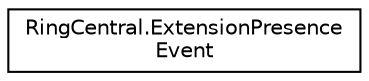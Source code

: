 digraph "Graphical Class Hierarchy"
{
 // LATEX_PDF_SIZE
  edge [fontname="Helvetica",fontsize="10",labelfontname="Helvetica",labelfontsize="10"];
  node [fontname="Helvetica",fontsize="10",shape=record];
  rankdir="LR";
  Node0 [label="RingCentral.ExtensionPresence\lEvent",height=0.2,width=0.4,color="black", fillcolor="white", style="filled",URL="$classRingCentral_1_1ExtensionPresenceEvent.html",tooltip=" "];
}
